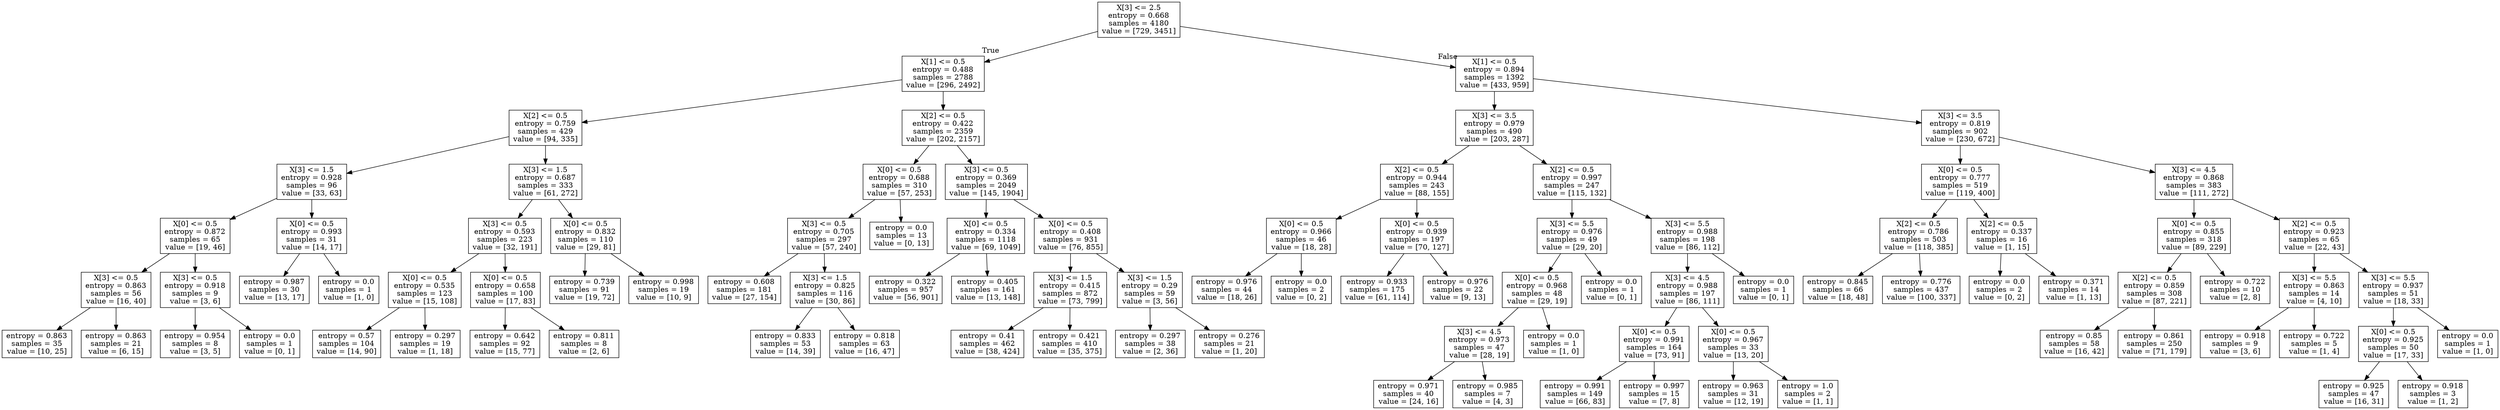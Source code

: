 digraph Tree {
node [shape=box] ;
0 [label="X[3] <= 2.5\nentropy = 0.668\nsamples = 4180\nvalue = [729, 3451]"] ;
1 [label="X[1] <= 0.5\nentropy = 0.488\nsamples = 2788\nvalue = [296, 2492]"] ;
0 -> 1 [labeldistance=2.5, labelangle=45, headlabel="True"] ;
2 [label="X[2] <= 0.5\nentropy = 0.759\nsamples = 429\nvalue = [94, 335]"] ;
1 -> 2 ;
3 [label="X[3] <= 1.5\nentropy = 0.928\nsamples = 96\nvalue = [33, 63]"] ;
2 -> 3 ;
4 [label="X[0] <= 0.5\nentropy = 0.872\nsamples = 65\nvalue = [19, 46]"] ;
3 -> 4 ;
5 [label="X[3] <= 0.5\nentropy = 0.863\nsamples = 56\nvalue = [16, 40]"] ;
4 -> 5 ;
6 [label="entropy = 0.863\nsamples = 35\nvalue = [10, 25]"] ;
5 -> 6 ;
7 [label="entropy = 0.863\nsamples = 21\nvalue = [6, 15]"] ;
5 -> 7 ;
8 [label="X[3] <= 0.5\nentropy = 0.918\nsamples = 9\nvalue = [3, 6]"] ;
4 -> 8 ;
9 [label="entropy = 0.954\nsamples = 8\nvalue = [3, 5]"] ;
8 -> 9 ;
10 [label="entropy = 0.0\nsamples = 1\nvalue = [0, 1]"] ;
8 -> 10 ;
11 [label="X[0] <= 0.5\nentropy = 0.993\nsamples = 31\nvalue = [14, 17]"] ;
3 -> 11 ;
12 [label="entropy = 0.987\nsamples = 30\nvalue = [13, 17]"] ;
11 -> 12 ;
13 [label="entropy = 0.0\nsamples = 1\nvalue = [1, 0]"] ;
11 -> 13 ;
14 [label="X[3] <= 1.5\nentropy = 0.687\nsamples = 333\nvalue = [61, 272]"] ;
2 -> 14 ;
15 [label="X[3] <= 0.5\nentropy = 0.593\nsamples = 223\nvalue = [32, 191]"] ;
14 -> 15 ;
16 [label="X[0] <= 0.5\nentropy = 0.535\nsamples = 123\nvalue = [15, 108]"] ;
15 -> 16 ;
17 [label="entropy = 0.57\nsamples = 104\nvalue = [14, 90]"] ;
16 -> 17 ;
18 [label="entropy = 0.297\nsamples = 19\nvalue = [1, 18]"] ;
16 -> 18 ;
19 [label="X[0] <= 0.5\nentropy = 0.658\nsamples = 100\nvalue = [17, 83]"] ;
15 -> 19 ;
20 [label="entropy = 0.642\nsamples = 92\nvalue = [15, 77]"] ;
19 -> 20 ;
21 [label="entropy = 0.811\nsamples = 8\nvalue = [2, 6]"] ;
19 -> 21 ;
22 [label="X[0] <= 0.5\nentropy = 0.832\nsamples = 110\nvalue = [29, 81]"] ;
14 -> 22 ;
23 [label="entropy = 0.739\nsamples = 91\nvalue = [19, 72]"] ;
22 -> 23 ;
24 [label="entropy = 0.998\nsamples = 19\nvalue = [10, 9]"] ;
22 -> 24 ;
25 [label="X[2] <= 0.5\nentropy = 0.422\nsamples = 2359\nvalue = [202, 2157]"] ;
1 -> 25 ;
26 [label="X[0] <= 0.5\nentropy = 0.688\nsamples = 310\nvalue = [57, 253]"] ;
25 -> 26 ;
27 [label="X[3] <= 0.5\nentropy = 0.705\nsamples = 297\nvalue = [57, 240]"] ;
26 -> 27 ;
28 [label="entropy = 0.608\nsamples = 181\nvalue = [27, 154]"] ;
27 -> 28 ;
29 [label="X[3] <= 1.5\nentropy = 0.825\nsamples = 116\nvalue = [30, 86]"] ;
27 -> 29 ;
30 [label="entropy = 0.833\nsamples = 53\nvalue = [14, 39]"] ;
29 -> 30 ;
31 [label="entropy = 0.818\nsamples = 63\nvalue = [16, 47]"] ;
29 -> 31 ;
32 [label="entropy = 0.0\nsamples = 13\nvalue = [0, 13]"] ;
26 -> 32 ;
33 [label="X[3] <= 0.5\nentropy = 0.369\nsamples = 2049\nvalue = [145, 1904]"] ;
25 -> 33 ;
34 [label="X[0] <= 0.5\nentropy = 0.334\nsamples = 1118\nvalue = [69, 1049]"] ;
33 -> 34 ;
35 [label="entropy = 0.322\nsamples = 957\nvalue = [56, 901]"] ;
34 -> 35 ;
36 [label="entropy = 0.405\nsamples = 161\nvalue = [13, 148]"] ;
34 -> 36 ;
37 [label="X[0] <= 0.5\nentropy = 0.408\nsamples = 931\nvalue = [76, 855]"] ;
33 -> 37 ;
38 [label="X[3] <= 1.5\nentropy = 0.415\nsamples = 872\nvalue = [73, 799]"] ;
37 -> 38 ;
39 [label="entropy = 0.41\nsamples = 462\nvalue = [38, 424]"] ;
38 -> 39 ;
40 [label="entropy = 0.421\nsamples = 410\nvalue = [35, 375]"] ;
38 -> 40 ;
41 [label="X[3] <= 1.5\nentropy = 0.29\nsamples = 59\nvalue = [3, 56]"] ;
37 -> 41 ;
42 [label="entropy = 0.297\nsamples = 38\nvalue = [2, 36]"] ;
41 -> 42 ;
43 [label="entropy = 0.276\nsamples = 21\nvalue = [1, 20]"] ;
41 -> 43 ;
44 [label="X[1] <= 0.5\nentropy = 0.894\nsamples = 1392\nvalue = [433, 959]"] ;
0 -> 44 [labeldistance=2.5, labelangle=-45, headlabel="False"] ;
45 [label="X[3] <= 3.5\nentropy = 0.979\nsamples = 490\nvalue = [203, 287]"] ;
44 -> 45 ;
46 [label="X[2] <= 0.5\nentropy = 0.944\nsamples = 243\nvalue = [88, 155]"] ;
45 -> 46 ;
47 [label="X[0] <= 0.5\nentropy = 0.966\nsamples = 46\nvalue = [18, 28]"] ;
46 -> 47 ;
48 [label="entropy = 0.976\nsamples = 44\nvalue = [18, 26]"] ;
47 -> 48 ;
49 [label="entropy = 0.0\nsamples = 2\nvalue = [0, 2]"] ;
47 -> 49 ;
50 [label="X[0] <= 0.5\nentropy = 0.939\nsamples = 197\nvalue = [70, 127]"] ;
46 -> 50 ;
51 [label="entropy = 0.933\nsamples = 175\nvalue = [61, 114]"] ;
50 -> 51 ;
52 [label="entropy = 0.976\nsamples = 22\nvalue = [9, 13]"] ;
50 -> 52 ;
53 [label="X[2] <= 0.5\nentropy = 0.997\nsamples = 247\nvalue = [115, 132]"] ;
45 -> 53 ;
54 [label="X[3] <= 5.5\nentropy = 0.976\nsamples = 49\nvalue = [29, 20]"] ;
53 -> 54 ;
55 [label="X[0] <= 0.5\nentropy = 0.968\nsamples = 48\nvalue = [29, 19]"] ;
54 -> 55 ;
56 [label="X[3] <= 4.5\nentropy = 0.973\nsamples = 47\nvalue = [28, 19]"] ;
55 -> 56 ;
57 [label="entropy = 0.971\nsamples = 40\nvalue = [24, 16]"] ;
56 -> 57 ;
58 [label="entropy = 0.985\nsamples = 7\nvalue = [4, 3]"] ;
56 -> 58 ;
59 [label="entropy = 0.0\nsamples = 1\nvalue = [1, 0]"] ;
55 -> 59 ;
60 [label="entropy = 0.0\nsamples = 1\nvalue = [0, 1]"] ;
54 -> 60 ;
61 [label="X[3] <= 5.5\nentropy = 0.988\nsamples = 198\nvalue = [86, 112]"] ;
53 -> 61 ;
62 [label="X[3] <= 4.5\nentropy = 0.988\nsamples = 197\nvalue = [86, 111]"] ;
61 -> 62 ;
63 [label="X[0] <= 0.5\nentropy = 0.991\nsamples = 164\nvalue = [73, 91]"] ;
62 -> 63 ;
64 [label="entropy = 0.991\nsamples = 149\nvalue = [66, 83]"] ;
63 -> 64 ;
65 [label="entropy = 0.997\nsamples = 15\nvalue = [7, 8]"] ;
63 -> 65 ;
66 [label="X[0] <= 0.5\nentropy = 0.967\nsamples = 33\nvalue = [13, 20]"] ;
62 -> 66 ;
67 [label="entropy = 0.963\nsamples = 31\nvalue = [12, 19]"] ;
66 -> 67 ;
68 [label="entropy = 1.0\nsamples = 2\nvalue = [1, 1]"] ;
66 -> 68 ;
69 [label="entropy = 0.0\nsamples = 1\nvalue = [0, 1]"] ;
61 -> 69 ;
70 [label="X[3] <= 3.5\nentropy = 0.819\nsamples = 902\nvalue = [230, 672]"] ;
44 -> 70 ;
71 [label="X[0] <= 0.5\nentropy = 0.777\nsamples = 519\nvalue = [119, 400]"] ;
70 -> 71 ;
72 [label="X[2] <= 0.5\nentropy = 0.786\nsamples = 503\nvalue = [118, 385]"] ;
71 -> 72 ;
73 [label="entropy = 0.845\nsamples = 66\nvalue = [18, 48]"] ;
72 -> 73 ;
74 [label="entropy = 0.776\nsamples = 437\nvalue = [100, 337]"] ;
72 -> 74 ;
75 [label="X[2] <= 0.5\nentropy = 0.337\nsamples = 16\nvalue = [1, 15]"] ;
71 -> 75 ;
76 [label="entropy = 0.0\nsamples = 2\nvalue = [0, 2]"] ;
75 -> 76 ;
77 [label="entropy = 0.371\nsamples = 14\nvalue = [1, 13]"] ;
75 -> 77 ;
78 [label="X[3] <= 4.5\nentropy = 0.868\nsamples = 383\nvalue = [111, 272]"] ;
70 -> 78 ;
79 [label="X[0] <= 0.5\nentropy = 0.855\nsamples = 318\nvalue = [89, 229]"] ;
78 -> 79 ;
80 [label="X[2] <= 0.5\nentropy = 0.859\nsamples = 308\nvalue = [87, 221]"] ;
79 -> 80 ;
81 [label="entropy = 0.85\nsamples = 58\nvalue = [16, 42]"] ;
80 -> 81 ;
82 [label="entropy = 0.861\nsamples = 250\nvalue = [71, 179]"] ;
80 -> 82 ;
83 [label="entropy = 0.722\nsamples = 10\nvalue = [2, 8]"] ;
79 -> 83 ;
84 [label="X[2] <= 0.5\nentropy = 0.923\nsamples = 65\nvalue = [22, 43]"] ;
78 -> 84 ;
85 [label="X[3] <= 5.5\nentropy = 0.863\nsamples = 14\nvalue = [4, 10]"] ;
84 -> 85 ;
86 [label="entropy = 0.918\nsamples = 9\nvalue = [3, 6]"] ;
85 -> 86 ;
87 [label="entropy = 0.722\nsamples = 5\nvalue = [1, 4]"] ;
85 -> 87 ;
88 [label="X[3] <= 5.5\nentropy = 0.937\nsamples = 51\nvalue = [18, 33]"] ;
84 -> 88 ;
89 [label="X[0] <= 0.5\nentropy = 0.925\nsamples = 50\nvalue = [17, 33]"] ;
88 -> 89 ;
90 [label="entropy = 0.925\nsamples = 47\nvalue = [16, 31]"] ;
89 -> 90 ;
91 [label="entropy = 0.918\nsamples = 3\nvalue = [1, 2]"] ;
89 -> 91 ;
92 [label="entropy = 0.0\nsamples = 1\nvalue = [1, 0]"] ;
88 -> 92 ;
}